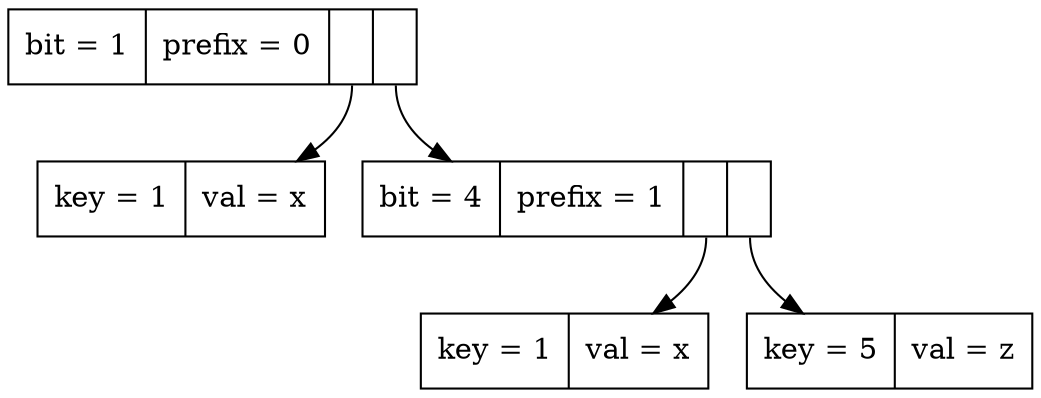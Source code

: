 digraph patricia {
    root [
        label = "bit = 1 | prefix = 0 | <f0> | <f1>"
        shape = "record"
    ]
    node0 [
        label = "key = 1 | val = x"
        shape = "record"
    ]
    node1 [
        label = "bit = 4 | prefix = 1 | <f0> | <f1>"
        shape = "record"
    ]
    node2 [
        label = "key = 1 | val = x"
        shape = "record"
    ]
    node3 [
        label = "key = 5 | val = z"
        shape = "record"
    ]
    root:f0 -> node0;
    root:f1 -> node1;
    node1:f0 -> node2;
    node1:f1 -> node3;
}
